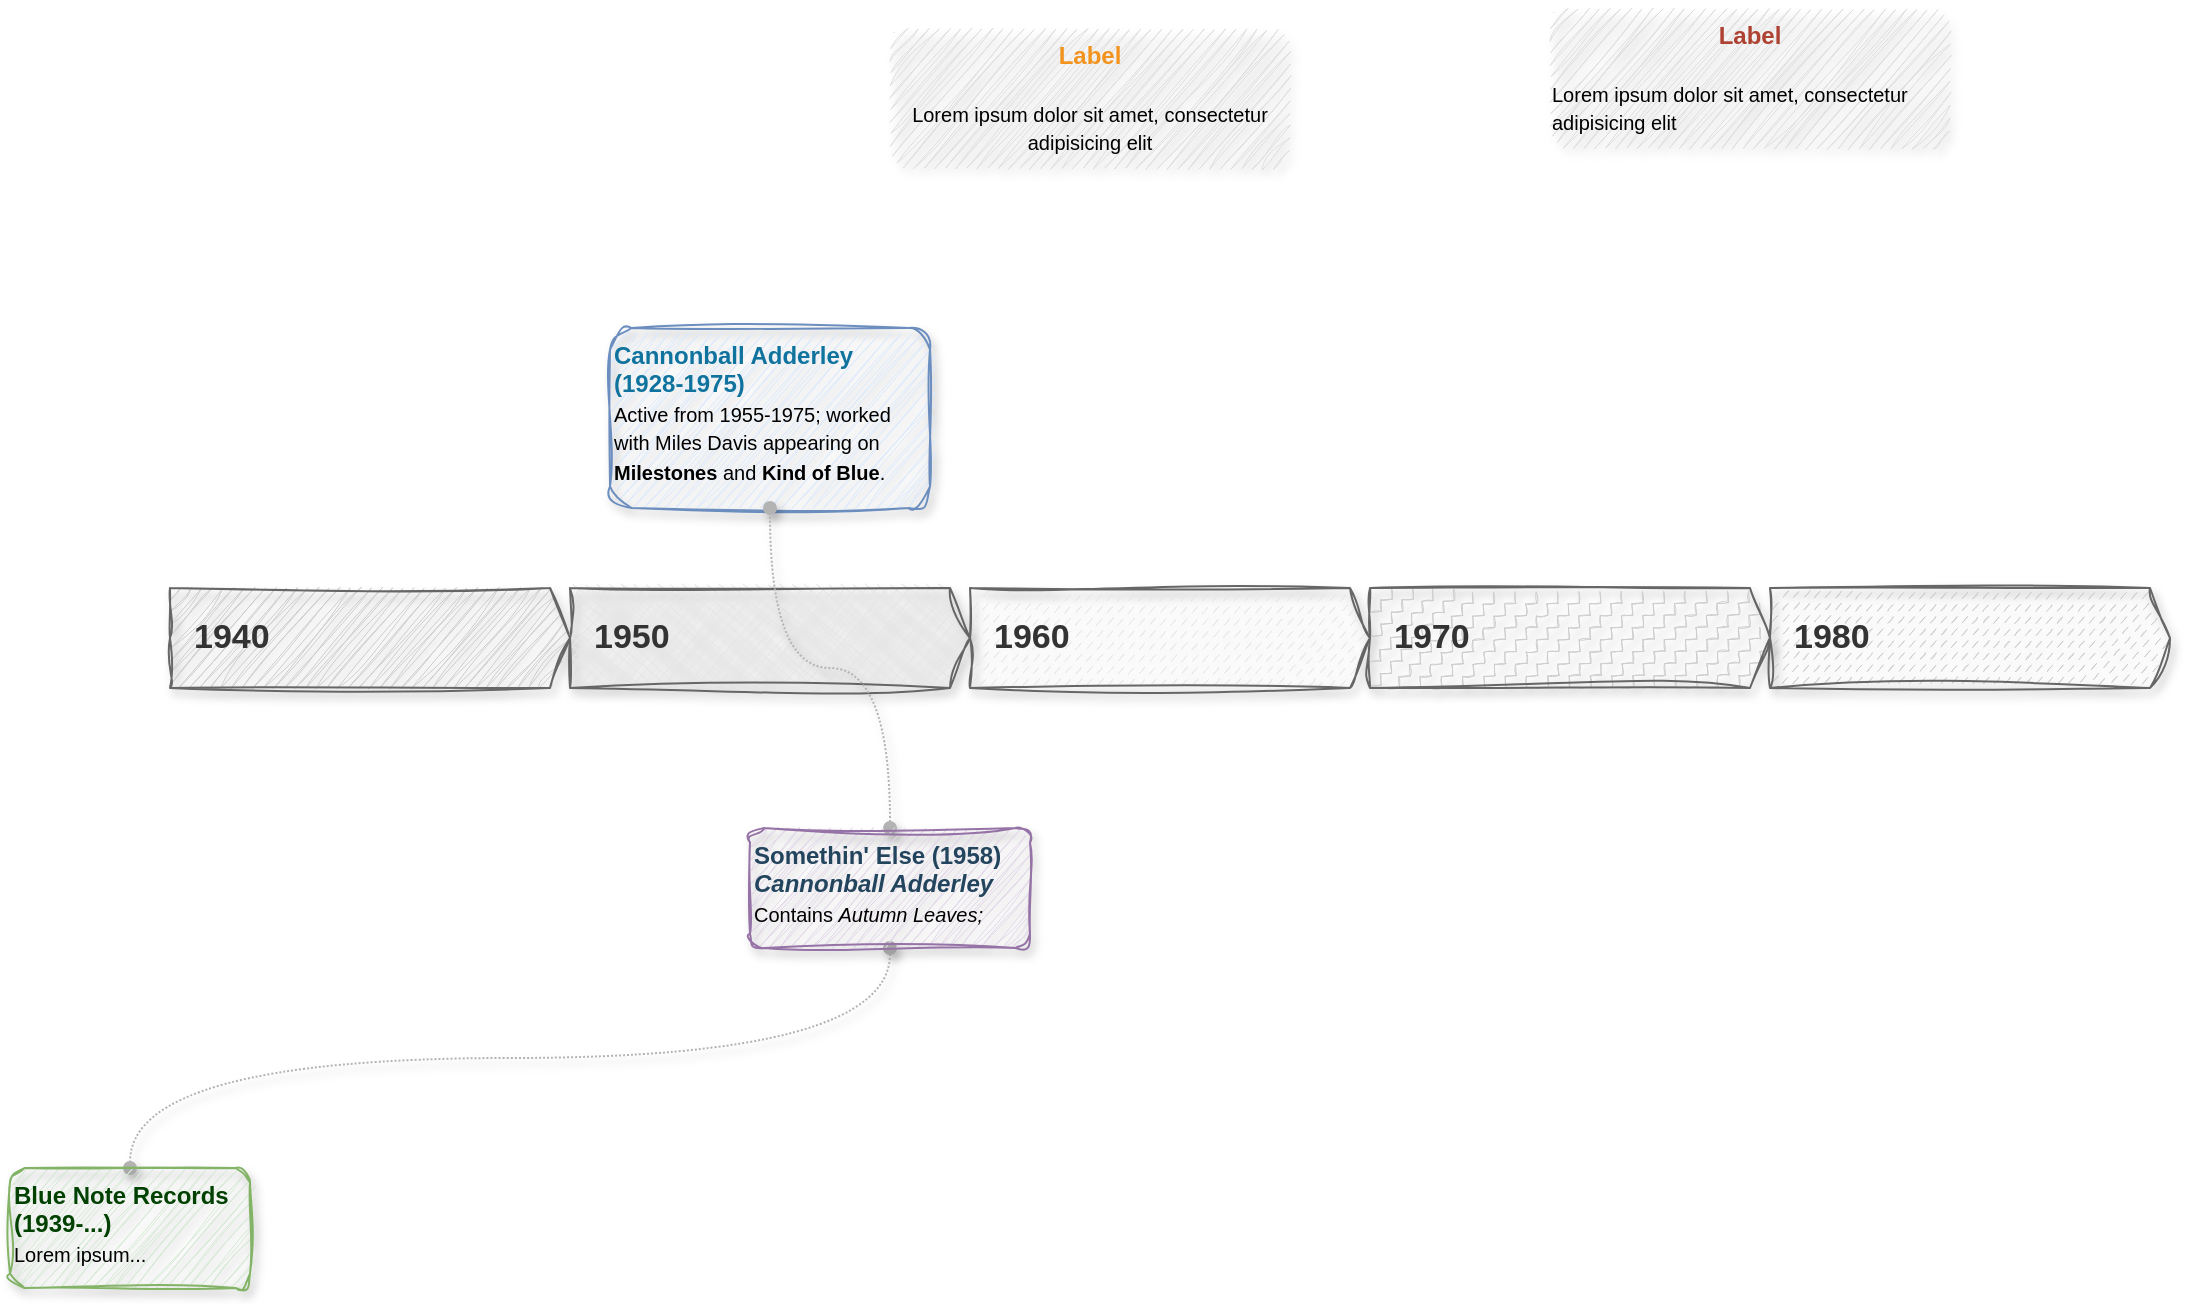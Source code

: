 <mxfile version="24.9.0">
  <diagram name="Page-1" id="9LmkmyHhELTkVy4N6wW-">
    <mxGraphModel dx="1247" dy="1393" grid="1" gridSize="10" guides="1" tooltips="1" connect="1" arrows="1" fold="1" page="1" pageScale="1" pageWidth="1169" pageHeight="827" math="0" shadow="0">
      <root>
        <mxCell id="0" />
        <mxCell id="1" parent="0" />
        <mxCell id="43uyEW6HHNXhdOFkmiJm-2" value="1940&lt;span style=&quot;white-space: pre;&quot;&gt;&#x9;&lt;/span&gt;" style="shape=mxgraph.infographic.ribbonSimple;notch1=0;notch2=10;notch=0;html=1;fillColor=#CCCCCC;strokeColor=#666666;shadow=1;fontSize=17;fontColor=#333333;align=left;spacingLeft=10;fontStyle=1;whiteSpace=wrap;fillStyle=hachure;gradientColor=none;gradientDirection=east;sketch=1;curveFitting=1;jiggle=2;" vertex="1" parent="1">
          <mxGeometry x="120" y="310" width="200" height="50" as="geometry" />
        </mxCell>
        <mxCell id="43uyEW6HHNXhdOFkmiJm-3" value="1950" style="shape=mxgraph.infographic.ribbonSimple;notch1=0;notch2=10;notch=0;html=1;fillColor=#E6E6E6;strokeColor=#666666;shadow=1;fontSize=17;fontColor=#333333;align=left;spacingLeft=10;fontStyle=1;whiteSpace=wrap;fillStyle=cross-hatch;sketch=1;curveFitting=1;jiggle=2;" vertex="1" parent="1">
          <mxGeometry x="320" y="310" width="200" height="50" as="geometry" />
        </mxCell>
        <mxCell id="43uyEW6HHNXhdOFkmiJm-4" value="1960" style="shape=mxgraph.infographic.ribbonSimple;notch1=0;notch2=10;notch=0;html=1;fillColor=#E6E6E6;strokeColor=#666666;shadow=1;fontSize=17;fontColor=#333333;align=left;spacingLeft=10;fontStyle=1;whiteSpace=wrap;fillStyle=dashed;sketch=1;curveFitting=1;jiggle=2;" vertex="1" parent="1">
          <mxGeometry x="520" y="310" width="200" height="50" as="geometry" />
        </mxCell>
        <mxCell id="43uyEW6HHNXhdOFkmiJm-5" value="1970" style="shape=mxgraph.infographic.ribbonSimple;notch1=0;notch2=10;notch=0;html=1;fillColor=#CCCCCC;strokeColor=#666666;shadow=1;fontSize=17;fontColor=#333333;align=left;spacingLeft=10;fontStyle=1;whiteSpace=wrap;fillStyle=zigzag-line;sketch=1;curveFitting=1;jiggle=2;" vertex="1" parent="1">
          <mxGeometry x="720" y="310" width="200" height="50" as="geometry" />
        </mxCell>
        <mxCell id="43uyEW6HHNXhdOFkmiJm-6" value="1980" style="shape=mxgraph.infographic.ribbonSimple;notch1=0;notch2=10;notch=0;html=1;fillColor=#CCCCCC;strokeColor=#666666;shadow=1;fontSize=17;fontColor=#333333;align=left;spacingLeft=10;fontStyle=1;whiteSpace=wrap;fillStyle=dashed;sketch=1;curveFitting=1;jiggle=2;" vertex="1" parent="1">
          <mxGeometry x="920" y="310" width="200" height="50" as="geometry" />
        </mxCell>
        <mxCell id="43uyEW6HHNXhdOFkmiJm-7" value="&lt;div&gt;&lt;font style=&quot;font-size: 10px&quot;&gt;&lt;font style=&quot;font-size: 12px&quot; color=&quot;#10739E&quot;&gt;&lt;b&gt;Cannonball Adderley&lt;/b&gt;&lt;/font&gt;&lt;/font&gt;&lt;/div&gt;&lt;div&gt;&lt;font style=&quot;font-size: 10px&quot;&gt;&lt;font style=&quot;font-size: 12px&quot; color=&quot;#10739E&quot;&gt;&lt;b&gt;(1928-1975)&lt;/b&gt;&lt;/font&gt;&lt;/font&gt;&lt;/div&gt;&lt;div&gt;&lt;font style=&quot;font-size: 10px&quot;&gt;&lt;font size=&quot;1&quot;&gt;Active from 1955-1975; worked with Miles Davis appearing on &lt;b&gt;Milestones&lt;/b&gt; and &lt;b&gt;Kind of Blue&lt;/b&gt;.&lt;br&gt;&lt;/font&gt;&lt;/font&gt;&lt;/div&gt;" style="rounded=1;strokeColor=#6c8ebf;fillColor=#dae8fc;align=left;arcSize=12;verticalAlign=top;whiteSpace=wrap;html=1;fontSize=12;shadow=1;glass=0;sketch=1;curveFitting=1;jiggle=2;" vertex="1" parent="1">
          <mxGeometry x="340" y="180" width="160" height="90" as="geometry" />
        </mxCell>
        <mxCell id="43uyEW6HHNXhdOFkmiJm-8" value="&lt;font style=&quot;font-size: 10px&quot;&gt;&lt;font style=&quot;font-size: 12px&quot; color=&quot;#F2931E&quot;&gt;&lt;b&gt;Label&lt;/b&gt;&lt;/font&gt;&lt;br&gt;&lt;br&gt;&lt;font size=&quot;1&quot;&gt;Lorem ipsum dolor sit amet, consectetur adipisicing elit&lt;/font&gt;&lt;/font&gt;" style="rounded=1;strokeColor=none;fillColor=#DDDDDD;align=center;arcSize=12;verticalAlign=top;whiteSpace=wrap;html=1;fontSize=12;sketch=1;curveFitting=1;jiggle=2;shadow=1;" vertex="1" parent="1">
          <mxGeometry x="480" y="30" width="200" height="70" as="geometry" />
        </mxCell>
        <mxCell id="43uyEW6HHNXhdOFkmiJm-9" value="&lt;font style=&quot;font-size: 10px&quot;&gt;&lt;font style=&quot;font-size: 12px&quot; color=&quot;#AE4132&quot;&gt;&lt;b&gt;Label&lt;/b&gt;&lt;/font&gt;&lt;br&gt;&lt;br&gt;&lt;/font&gt;&lt;div align=&quot;left&quot;&gt;&lt;font style=&quot;font-size: 10px&quot;&gt;&lt;font size=&quot;1&quot;&gt;Lorem ipsum dolor sit amet, consectetur adipisicing elit&lt;/font&gt;&lt;/font&gt;&lt;/div&gt;" style="rounded=1;strokeColor=none;fillColor=#DDDDDD;align=center;arcSize=12;verticalAlign=top;whiteSpace=wrap;html=1;fontSize=12;sketch=1;curveFitting=1;jiggle=2;shadow=1;" vertex="1" parent="1">
          <mxGeometry x="810" y="20" width="200" height="70" as="geometry" />
        </mxCell>
        <mxCell id="43uyEW6HHNXhdOFkmiJm-17" style="edgeStyle=orthogonalEdgeStyle;shape=connector;curved=1;rounded=0;orthogonalLoop=1;jettySize=auto;html=1;exitX=0.5;exitY=1;exitDx=0;exitDy=0;entryX=0.5;entryY=0;entryDx=0;entryDy=0;dashed=1;strokeColor=#B3B3B3;align=center;verticalAlign=middle;fontFamily=Helvetica;fontSize=11;fontColor=default;labelBackgroundColor=default;startArrow=oval;startFill=1;endArrow=oval;endFill=1;fillColor=#f5f5f5;flowAnimation=0;shadow=1;dashPattern=1 1;" edge="1" parent="1" source="43uyEW6HHNXhdOFkmiJm-10" target="43uyEW6HHNXhdOFkmiJm-11">
          <mxGeometry relative="1" as="geometry" />
        </mxCell>
        <mxCell id="43uyEW6HHNXhdOFkmiJm-18" style="edgeStyle=orthogonalEdgeStyle;shape=connector;curved=1;rounded=0;orthogonalLoop=1;jettySize=auto;html=1;exitX=0.5;exitY=0;exitDx=0;exitDy=0;entryX=0.5;entryY=1;entryDx=0;entryDy=0;strokeColor=#B3B3B3;align=center;verticalAlign=middle;fontFamily=Helvetica;fontSize=11;fontColor=default;labelBackgroundColor=default;startArrow=oval;startFill=1;endArrow=oval;endFill=1;fillColor=#f5f5f5;dashed=1;dashPattern=1 1;shadow=1;" edge="1" parent="1" source="43uyEW6HHNXhdOFkmiJm-10" target="43uyEW6HHNXhdOFkmiJm-7">
          <mxGeometry relative="1" as="geometry" />
        </mxCell>
        <mxCell id="43uyEW6HHNXhdOFkmiJm-10" value="&lt;font style=&quot;font-size: 10px&quot;&gt;&lt;font style=&quot;font-size: 12px&quot; color=&quot;#23445D&quot;&gt;&lt;b&gt;Somethin&#39; Else (1958)&lt;br&gt;&lt;i&gt;Cannonball Adderley&lt;/i&gt;&lt;/b&gt;&lt;/font&gt;&lt;br&gt;&lt;font size=&quot;1&quot;&gt;Contains &lt;i&gt;Autumn Leaves;&lt;/i&gt;&lt;/font&gt;&lt;/font&gt;" style="rounded=1;strokeColor=#9673a6;fillColor=#e1d5e7;align=left;arcSize=12;verticalAlign=top;whiteSpace=wrap;html=1;fontSize=12;sketch=1;curveFitting=1;jiggle=2;shadow=1;" vertex="1" parent="1">
          <mxGeometry x="410" y="430" width="140" height="60" as="geometry" />
        </mxCell>
        <mxCell id="43uyEW6HHNXhdOFkmiJm-11" value="&lt;div&gt;&lt;font color=&quot;#004000&quot; style=&quot;font-size: 10px&quot;&gt;&lt;font style=&quot;font-size: 12px&quot;&gt;&lt;b&gt;Blue Note Records (1939-...)&lt;/b&gt;&lt;/font&gt;&lt;/font&gt;&lt;/div&gt;&lt;div&gt;&lt;font style=&quot;font-size: 10px&quot;&gt;&lt;font size=&quot;1&quot;&gt;Lorem ipsum...&lt;/font&gt;&lt;/font&gt;&lt;/div&gt;" style="rounded=1;strokeColor=#82b366;fillColor=#d5e8d4;align=left;arcSize=12;verticalAlign=top;whiteSpace=wrap;html=1;fontSize=12;shadow=1;sketch=1;curveFitting=1;jiggle=2;" vertex="1" parent="1">
          <mxGeometry x="40" y="600" width="120" height="60" as="geometry" />
        </mxCell>
      </root>
    </mxGraphModel>
  </diagram>
</mxfile>

